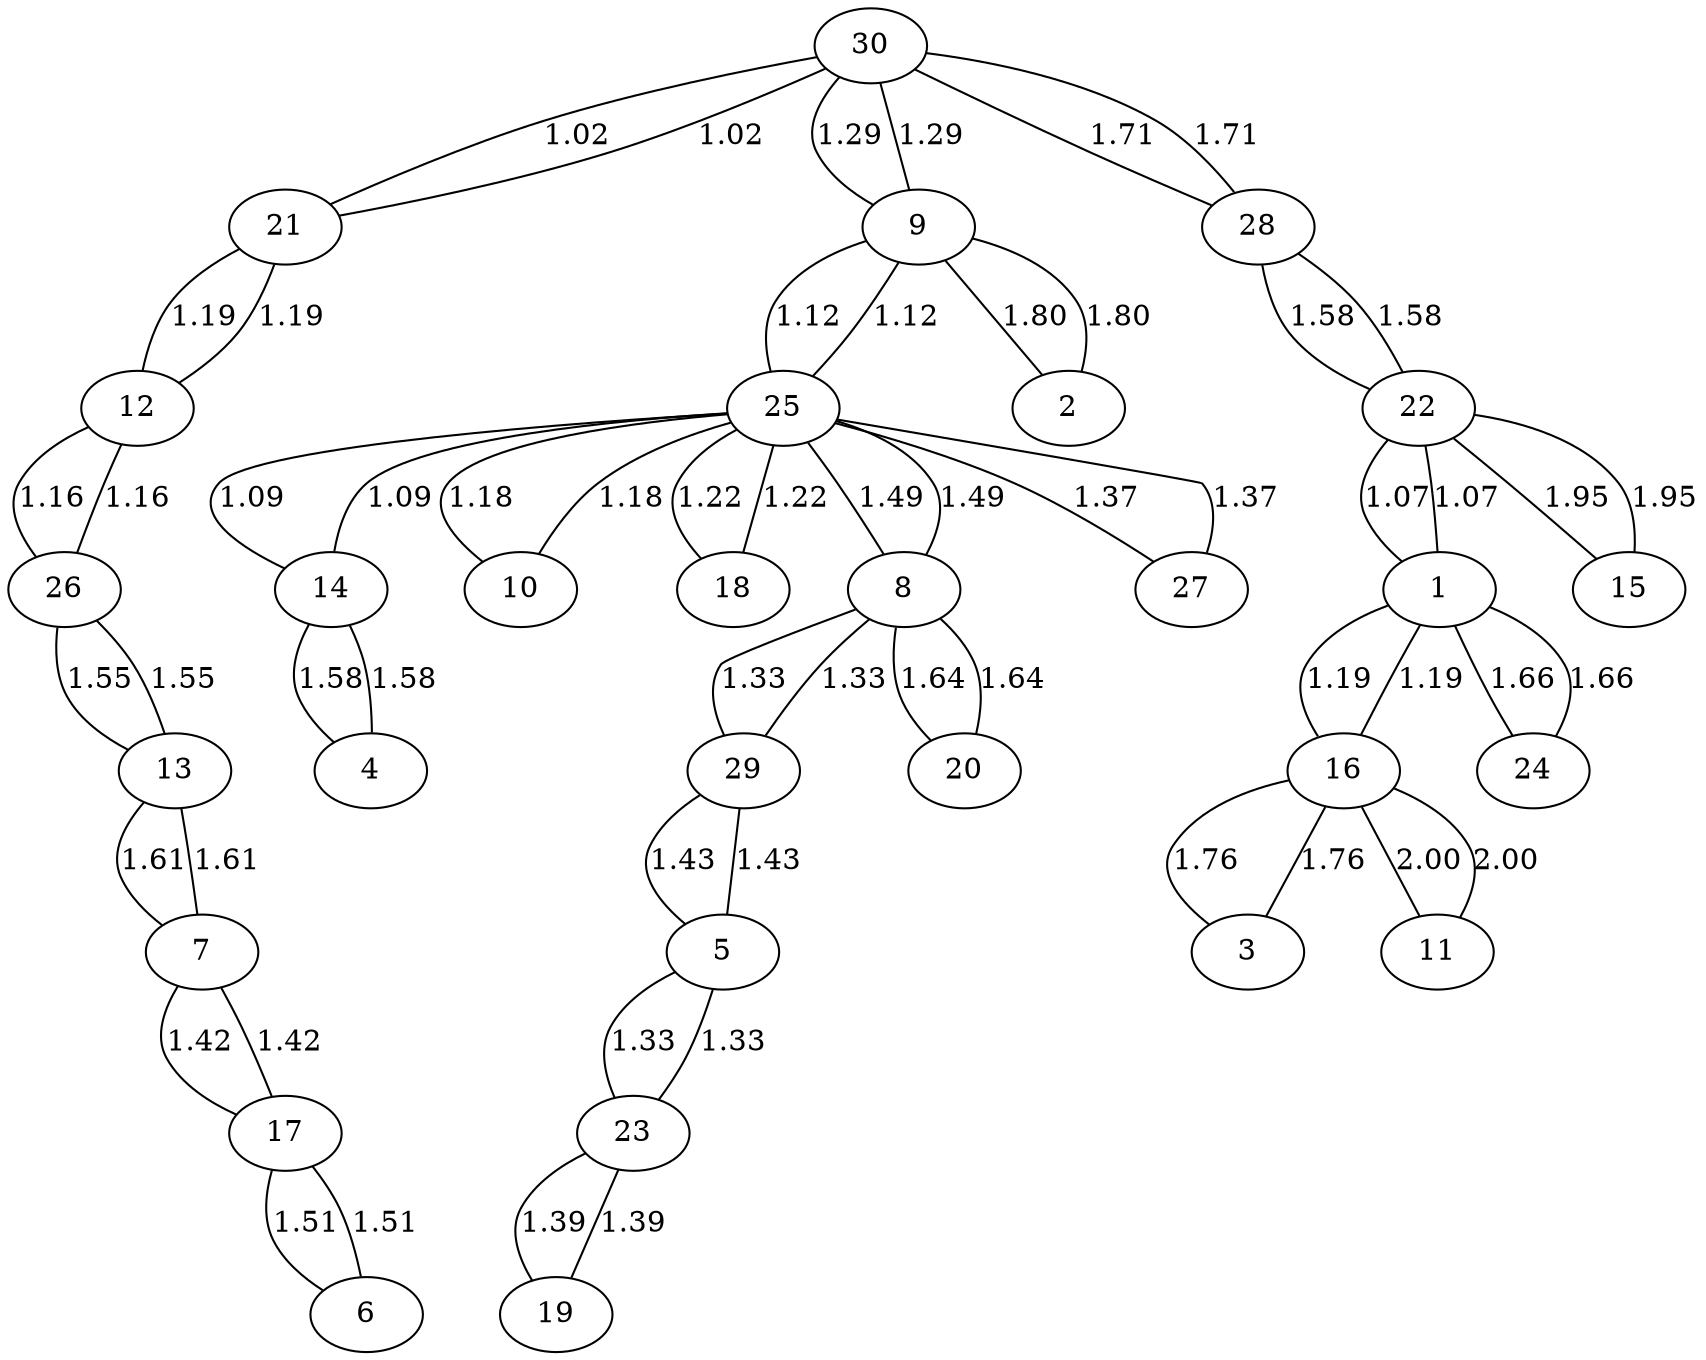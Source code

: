 graph sample {
30 -- 21 [label=1.02];
21 -- 30 [label=1.02];
22 -- 1 [label=1.07];
1 -- 22 [label=1.07];
25 -- 14 [label=1.09];
14 -- 25 [label=1.09];
25 -- 9 [label=1.12];
9 -- 25 [label=1.12];
26 -- 12 [label=1.16];
12 -- 26 [label=1.16];
25 -- 10 [label=1.18];
10 -- 25 [label=1.18];
21 -- 12 [label=1.19];
12 -- 21 [label=1.19];
16 -- 1 [label=1.19];
1 -- 16 [label=1.19];
25 -- 18 [label=1.22];
18 -- 25 [label=1.22];
30 -- 9 [label=1.29];
9 -- 30 [label=1.29];
29 -- 8 [label=1.33];
8 -- 29 [label=1.33];
23 -- 5 [label=1.33];
5 -- 23 [label=1.33];
27 -- 25 [label=1.37];
25 -- 27 [label=1.37];
23 -- 19 [label=1.39];
19 -- 23 [label=1.39];
17 -- 7 [label=1.42];
7 -- 17 [label=1.42];
29 -- 5 [label=1.43];
5 -- 29 [label=1.43];
25 -- 8 [label=1.49];
8 -- 25 [label=1.49];
17 -- 6 [label=1.51];
6 -- 17 [label=1.51];
26 -- 13 [label=1.55];
13 -- 26 [label=1.55];
14 -- 4 [label=1.58];
4 -- 14 [label=1.58];
28 -- 22 [label=1.58];
22 -- 28 [label=1.58];
13 -- 7 [label=1.61];
7 -- 13 [label=1.61];
20 -- 8 [label=1.64];
8 -- 20 [label=1.64];
24 -- 1 [label=1.66];
1 -- 24 [label=1.66];
30 -- 28 [label=1.71];
28 -- 30 [label=1.71];
16 -- 3 [label=1.76];
3 -- 16 [label=1.76];
9 -- 2 [label=1.80];
2 -- 9 [label=1.80];
22 -- 15 [label=1.95];
15 -- 22 [label=1.95];
16 -- 11 [label=2.00];
11 -- 16 [label=2.00];
}